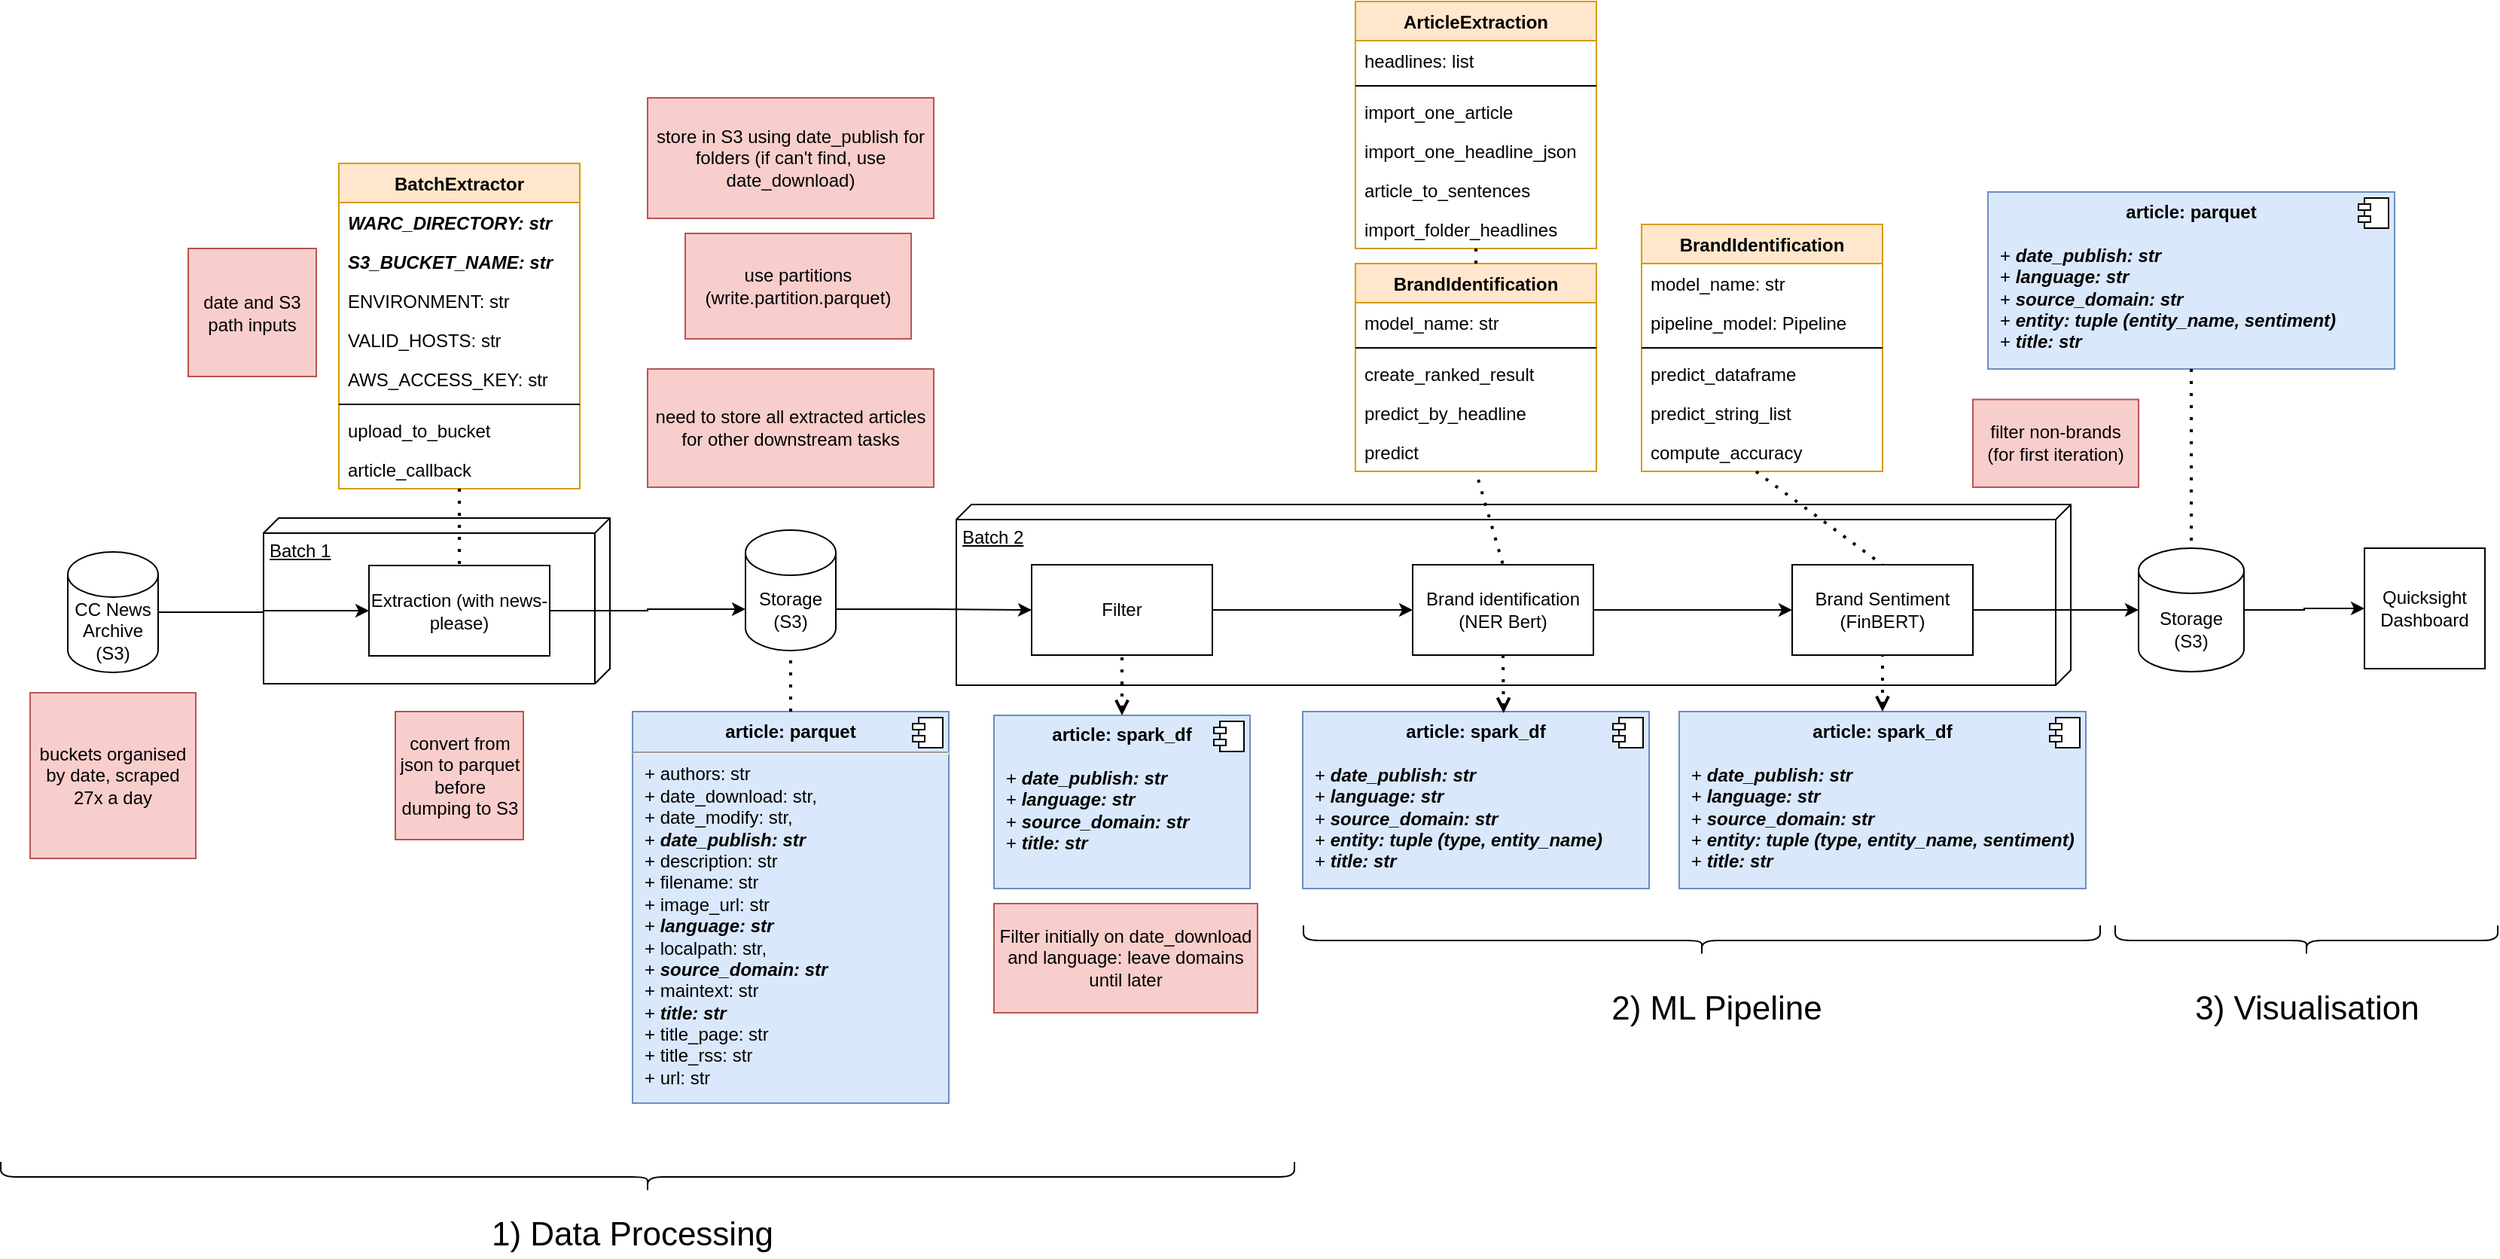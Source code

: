 <mxfile version="17.4.1" type="github"><diagram name="Page-1" id="5f0bae14-7c28-e335-631c-24af17079c00"><mxGraphModel dx="1038" dy="555" grid="1" gridSize="10" guides="1" tooltips="1" connect="1" arrows="1" fold="1" page="1" pageScale="1" pageWidth="1700" pageHeight="1100" background="none" math="0" shadow="0"><root><mxCell id="0"/><mxCell id="1" parent="0"/><mxCell id="iABJywx21LI4nu8iP5fn-55" value="Batch 2" style="verticalAlign=top;align=left;spacingTop=8;spacingLeft=2;spacingRight=12;shape=cube;size=10;direction=south;fontStyle=4;html=1;fontColor=none;strokeColor=default;" parent="1" vertex="1"><mxGeometry x="655" y="698" width="740" height="120" as="geometry"/></mxCell><mxCell id="iABJywx21LI4nu8iP5fn-29" value="BatchExtractor" style="swimlane;fontStyle=1;align=center;verticalAlign=top;childLayout=stackLayout;horizontal=1;startSize=26;horizontalStack=0;resizeParent=1;resizeParentMax=0;resizeLast=0;collapsible=1;marginBottom=0;strokeColor=#d79b00;fillColor=#ffe6cc;" parent="1" vertex="1"><mxGeometry x="245" y="471.5" width="160" height="216" as="geometry"/></mxCell><mxCell id="iABJywx21LI4nu8iP5fn-38" value="WARC_DIRECTORY: str" style="text;strokeColor=none;fillColor=none;align=left;verticalAlign=top;spacingLeft=4;spacingRight=4;overflow=hidden;rotatable=0;points=[[0,0.5],[1,0.5]];portConstraint=eastwest;fontColor=none;fontStyle=3" parent="iABJywx21LI4nu8iP5fn-29" vertex="1"><mxGeometry y="26" width="160" height="26" as="geometry"/></mxCell><mxCell id="iABJywx21LI4nu8iP5fn-40" value="S3_BUCKET_NAME: str" style="text;strokeColor=none;fillColor=none;align=left;verticalAlign=top;spacingLeft=4;spacingRight=4;overflow=hidden;rotatable=0;points=[[0,0.5],[1,0.5]];portConstraint=eastwest;fontColor=none;fontStyle=3" parent="iABJywx21LI4nu8iP5fn-29" vertex="1"><mxGeometry y="52" width="160" height="26" as="geometry"/></mxCell><mxCell id="iABJywx21LI4nu8iP5fn-30" value="ENVIRONMENT: str" style="text;strokeColor=none;fillColor=none;align=left;verticalAlign=top;spacingLeft=4;spacingRight=4;overflow=hidden;rotatable=0;points=[[0,0.5],[1,0.5]];portConstraint=eastwest;fontColor=none;" parent="iABJywx21LI4nu8iP5fn-29" vertex="1"><mxGeometry y="78" width="160" height="26" as="geometry"/></mxCell><mxCell id="iABJywx21LI4nu8iP5fn-41" value="VALID_HOSTS: str" style="text;strokeColor=none;fillColor=none;align=left;verticalAlign=top;spacingLeft=4;spacingRight=4;overflow=hidden;rotatable=0;points=[[0,0.5],[1,0.5]];portConstraint=eastwest;fontColor=none;" parent="iABJywx21LI4nu8iP5fn-29" vertex="1"><mxGeometry y="104" width="160" height="26" as="geometry"/></mxCell><mxCell id="iABJywx21LI4nu8iP5fn-39" value="AWS_ACCESS_KEY: str" style="text;strokeColor=none;fillColor=none;align=left;verticalAlign=top;spacingLeft=4;spacingRight=4;overflow=hidden;rotatable=0;points=[[0,0.5],[1,0.5]];portConstraint=eastwest;fontColor=none;" parent="iABJywx21LI4nu8iP5fn-29" vertex="1"><mxGeometry y="130" width="160" height="26" as="geometry"/></mxCell><mxCell id="iABJywx21LI4nu8iP5fn-31" value="" style="line;strokeWidth=1;fillColor=none;align=left;verticalAlign=middle;spacingTop=-1;spacingLeft=3;spacingRight=3;rotatable=0;labelPosition=right;points=[];portConstraint=eastwest;fontColor=none;" parent="iABJywx21LI4nu8iP5fn-29" vertex="1"><mxGeometry y="156" width="160" height="8" as="geometry"/></mxCell><mxCell id="iABJywx21LI4nu8iP5fn-32" value="upload_to_bucket" style="text;strokeColor=none;fillColor=none;align=left;verticalAlign=top;spacingLeft=4;spacingRight=4;overflow=hidden;rotatable=0;points=[[0,0.5],[1,0.5]];portConstraint=eastwest;fontColor=none;" parent="iABJywx21LI4nu8iP5fn-29" vertex="1"><mxGeometry y="164" width="160" height="26" as="geometry"/></mxCell><mxCell id="iABJywx21LI4nu8iP5fn-42" value="article_callback" style="text;strokeColor=none;fillColor=none;align=left;verticalAlign=top;spacingLeft=4;spacingRight=4;overflow=hidden;rotatable=0;points=[[0,0.5],[1,0.5]];portConstraint=eastwest;fontColor=none;" parent="iABJywx21LI4nu8iP5fn-29" vertex="1"><mxGeometry y="190" width="160" height="26" as="geometry"/></mxCell><mxCell id="iABJywx21LI4nu8iP5fn-1" value="CC News Archive (S3)" style="shape=cylinder3;whiteSpace=wrap;html=1;boundedLbl=1;backgroundOutline=1;size=15;" parent="1" vertex="1"><mxGeometry x="65" y="729.5" width="60" height="80" as="geometry"/></mxCell><mxCell id="MTcgc8abUa8LWgHGGTNM-62" style="edgeStyle=orthogonalEdgeStyle;rounded=0;orthogonalLoop=1;jettySize=auto;html=1;exitX=1;exitY=0;exitDx=0;exitDy=52.5;exitPerimeter=0;entryX=0;entryY=0.5;entryDx=0;entryDy=0;fontColor=none;" parent="1" source="iABJywx21LI4nu8iP5fn-4" target="MTcgc8abUa8LWgHGGTNM-58" edge="1"><mxGeometry relative="1" as="geometry"/></mxCell><mxCell id="iABJywx21LI4nu8iP5fn-4" value="Storage (S3)" style="shape=cylinder3;whiteSpace=wrap;html=1;boundedLbl=1;backgroundOutline=1;size=15;" parent="1" vertex="1"><mxGeometry x="515" y="715" width="60" height="80" as="geometry"/></mxCell><mxCell id="iABJywx21LI4nu8iP5fn-8" value="Storage (S3)" style="shape=cylinder3;whiteSpace=wrap;html=1;boundedLbl=1;backgroundOutline=1;size=15;" parent="1" vertex="1"><mxGeometry x="1440" y="727" width="70" height="82" as="geometry"/></mxCell><mxCell id="iABJywx21LI4nu8iP5fn-14" value="Quicksight Dashboard" style="whiteSpace=wrap;html=1;aspect=fixed;fontColor=none;" parent="1" vertex="1"><mxGeometry x="1590" y="727" width="80" height="80" as="geometry"/></mxCell><mxCell id="iABJywx21LI4nu8iP5fn-15" value="" style="endArrow=classic;html=1;rounded=0;fontColor=none;entryX=0;entryY=0.5;entryDx=0;entryDy=0;exitX=1;exitY=0.5;exitDx=0;exitDy=0;exitPerimeter=0;edgeStyle=orthogonalEdgeStyle;" parent="1" source="iABJywx21LI4nu8iP5fn-8" target="iABJywx21LI4nu8iP5fn-14" edge="1"><mxGeometry width="50" height="50" relative="1" as="geometry"><mxPoint x="970" y="650" as="sourcePoint"/><mxPoint x="1090" y="650" as="targetPoint"/></mxGeometry></mxCell><mxCell id="iABJywx21LI4nu8iP5fn-43" value="Batch 1" style="verticalAlign=top;align=left;spacingTop=8;spacingLeft=2;spacingRight=12;shape=cube;size=10;direction=south;fontStyle=4;html=1;fontColor=none;strokeColor=default;" parent="1" vertex="1"><mxGeometry x="195" y="707" width="230" height="110" as="geometry"/></mxCell><mxCell id="iABJywx21LI4nu8iP5fn-60" value="" style="endArrow=none;dashed=1;html=1;dashPattern=1 3;strokeWidth=2;rounded=0;fontColor=none;entryX=0.5;entryY=0;entryDx=0;entryDy=0;" parent="1" source="iABJywx21LI4nu8iP5fn-42" target="MTcgc8abUa8LWgHGGTNM-57" edge="1"><mxGeometry width="50" height="50" relative="1" as="geometry"><mxPoint x="535" y="537" as="sourcePoint"/><mxPoint x="245" y="607" as="targetPoint"/></mxGeometry></mxCell><mxCell id="iABJywx21LI4nu8iP5fn-61" value="ArticleExtraction" style="swimlane;fontStyle=1;align=center;verticalAlign=top;childLayout=stackLayout;horizontal=1;startSize=26;horizontalStack=0;resizeParent=1;resizeParentMax=0;resizeLast=0;collapsible=1;marginBottom=0;strokeColor=#d79b00;fillColor=#ffe6cc;" parent="1" vertex="1"><mxGeometry x="920" y="364" width="160" height="164" as="geometry"/></mxCell><mxCell id="iABJywx21LI4nu8iP5fn-62" value="headlines: list" style="text;strokeColor=none;fillColor=none;align=left;verticalAlign=top;spacingLeft=4;spacingRight=4;overflow=hidden;rotatable=0;points=[[0,0.5],[1,0.5]];portConstraint=eastwest;fontColor=none;" parent="iABJywx21LI4nu8iP5fn-61" vertex="1"><mxGeometry y="26" width="160" height="26" as="geometry"/></mxCell><mxCell id="iABJywx21LI4nu8iP5fn-67" value="" style="line;strokeWidth=1;fillColor=none;align=left;verticalAlign=middle;spacingTop=-1;spacingLeft=3;spacingRight=3;rotatable=0;labelPosition=right;points=[];portConstraint=eastwest;fontColor=none;" parent="iABJywx21LI4nu8iP5fn-61" vertex="1"><mxGeometry y="52" width="160" height="8" as="geometry"/></mxCell><mxCell id="iABJywx21LI4nu8iP5fn-68" value="import_one_article" style="text;strokeColor=none;fillColor=none;align=left;verticalAlign=top;spacingLeft=4;spacingRight=4;overflow=hidden;rotatable=0;points=[[0,0.5],[1,0.5]];portConstraint=eastwest;fontColor=none;" parent="iABJywx21LI4nu8iP5fn-61" vertex="1"><mxGeometry y="60" width="160" height="26" as="geometry"/></mxCell><mxCell id="iABJywx21LI4nu8iP5fn-69" value="import_one_headline_json" style="text;strokeColor=none;fillColor=none;align=left;verticalAlign=top;spacingLeft=4;spacingRight=4;overflow=hidden;rotatable=0;points=[[0,0.5],[1,0.5]];portConstraint=eastwest;fontColor=none;" parent="iABJywx21LI4nu8iP5fn-61" vertex="1"><mxGeometry y="86" width="160" height="26" as="geometry"/></mxCell><mxCell id="iABJywx21LI4nu8iP5fn-71" value="article_to_sentences" style="text;strokeColor=none;fillColor=none;align=left;verticalAlign=top;spacingLeft=4;spacingRight=4;overflow=hidden;rotatable=0;points=[[0,0.5],[1,0.5]];portConstraint=eastwest;fontColor=none;" parent="iABJywx21LI4nu8iP5fn-61" vertex="1"><mxGeometry y="112" width="160" height="26" as="geometry"/></mxCell><mxCell id="iABJywx21LI4nu8iP5fn-70" value="import_folder_headlines" style="text;strokeColor=none;fillColor=none;align=left;verticalAlign=top;spacingLeft=4;spacingRight=4;overflow=hidden;rotatable=0;points=[[0,0.5],[1,0.5]];portConstraint=eastwest;fontColor=none;" parent="iABJywx21LI4nu8iP5fn-61" vertex="1"><mxGeometry y="138" width="160" height="26" as="geometry"/></mxCell><mxCell id="iABJywx21LI4nu8iP5fn-72" value="BrandIdentification" style="swimlane;fontStyle=1;align=center;verticalAlign=top;childLayout=stackLayout;horizontal=1;startSize=26;horizontalStack=0;resizeParent=1;resizeParentMax=0;resizeLast=0;collapsible=1;marginBottom=0;strokeColor=#d79b00;fillColor=#ffe6cc;" parent="1" vertex="1"><mxGeometry x="920" y="538" width="160" height="138" as="geometry"/></mxCell><mxCell id="iABJywx21LI4nu8iP5fn-73" value="model_name: str" style="text;strokeColor=none;fillColor=none;align=left;verticalAlign=top;spacingLeft=4;spacingRight=4;overflow=hidden;rotatable=0;points=[[0,0.5],[1,0.5]];portConstraint=eastwest;fontColor=none;" parent="iABJywx21LI4nu8iP5fn-72" vertex="1"><mxGeometry y="26" width="160" height="26" as="geometry"/></mxCell><mxCell id="iABJywx21LI4nu8iP5fn-74" value="" style="line;strokeWidth=1;fillColor=none;align=left;verticalAlign=middle;spacingTop=-1;spacingLeft=3;spacingRight=3;rotatable=0;labelPosition=right;points=[];portConstraint=eastwest;fontColor=none;" parent="iABJywx21LI4nu8iP5fn-72" vertex="1"><mxGeometry y="52" width="160" height="8" as="geometry"/></mxCell><mxCell id="iABJywx21LI4nu8iP5fn-75" value="create_ranked_result" style="text;strokeColor=none;fillColor=none;align=left;verticalAlign=top;spacingLeft=4;spacingRight=4;overflow=hidden;rotatable=0;points=[[0,0.5],[1,0.5]];portConstraint=eastwest;fontColor=none;" parent="iABJywx21LI4nu8iP5fn-72" vertex="1"><mxGeometry y="60" width="160" height="26" as="geometry"/></mxCell><mxCell id="iABJywx21LI4nu8iP5fn-76" value="predict_by_headline" style="text;strokeColor=none;fillColor=none;align=left;verticalAlign=top;spacingLeft=4;spacingRight=4;overflow=hidden;rotatable=0;points=[[0,0.5],[1,0.5]];portConstraint=eastwest;fontColor=none;" parent="iABJywx21LI4nu8iP5fn-72" vertex="1"><mxGeometry y="86" width="160" height="26" as="geometry"/></mxCell><mxCell id="iABJywx21LI4nu8iP5fn-77" value="predict" style="text;strokeColor=none;fillColor=none;align=left;verticalAlign=top;spacingLeft=4;spacingRight=4;overflow=hidden;rotatable=0;points=[[0,0.5],[1,0.5]];portConstraint=eastwest;fontColor=none;" parent="iABJywx21LI4nu8iP5fn-72" vertex="1"><mxGeometry y="112" width="160" height="26" as="geometry"/></mxCell><mxCell id="iABJywx21LI4nu8iP5fn-79" value="BrandIdentification" style="swimlane;fontStyle=1;align=center;verticalAlign=top;childLayout=stackLayout;horizontal=1;startSize=26;horizontalStack=0;resizeParent=1;resizeParentMax=0;resizeLast=0;collapsible=1;marginBottom=0;strokeColor=#d79b00;fillColor=#ffe6cc;" parent="1" vertex="1"><mxGeometry x="1110" y="512" width="160" height="164" as="geometry"/></mxCell><mxCell id="iABJywx21LI4nu8iP5fn-80" value="model_name: str" style="text;strokeColor=none;fillColor=none;align=left;verticalAlign=top;spacingLeft=4;spacingRight=4;overflow=hidden;rotatable=0;points=[[0,0.5],[1,0.5]];portConstraint=eastwest;fontColor=none;" parent="iABJywx21LI4nu8iP5fn-79" vertex="1"><mxGeometry y="26" width="160" height="26" as="geometry"/></mxCell><mxCell id="iABJywx21LI4nu8iP5fn-85" value="pipeline_model: Pipeline" style="text;strokeColor=none;fillColor=none;align=left;verticalAlign=top;spacingLeft=4;spacingRight=4;overflow=hidden;rotatable=0;points=[[0,0.5],[1,0.5]];portConstraint=eastwest;fontColor=none;" parent="iABJywx21LI4nu8iP5fn-79" vertex="1"><mxGeometry y="52" width="160" height="26" as="geometry"/></mxCell><mxCell id="iABJywx21LI4nu8iP5fn-81" value="" style="line;strokeWidth=1;fillColor=none;align=left;verticalAlign=middle;spacingTop=-1;spacingLeft=3;spacingRight=3;rotatable=0;labelPosition=right;points=[];portConstraint=eastwest;fontColor=none;" parent="iABJywx21LI4nu8iP5fn-79" vertex="1"><mxGeometry y="78" width="160" height="8" as="geometry"/></mxCell><mxCell id="iABJywx21LI4nu8iP5fn-82" value="predict_dataframe" style="text;strokeColor=none;fillColor=none;align=left;verticalAlign=top;spacingLeft=4;spacingRight=4;overflow=hidden;rotatable=0;points=[[0,0.5],[1,0.5]];portConstraint=eastwest;fontColor=none;" parent="iABJywx21LI4nu8iP5fn-79" vertex="1"><mxGeometry y="86" width="160" height="26" as="geometry"/></mxCell><mxCell id="iABJywx21LI4nu8iP5fn-83" value="predict_string_list" style="text;strokeColor=none;fillColor=none;align=left;verticalAlign=top;spacingLeft=4;spacingRight=4;overflow=hidden;rotatable=0;points=[[0,0.5],[1,0.5]];portConstraint=eastwest;fontColor=none;" parent="iABJywx21LI4nu8iP5fn-79" vertex="1"><mxGeometry y="112" width="160" height="26" as="geometry"/></mxCell><mxCell id="iABJywx21LI4nu8iP5fn-84" value="compute_accuracy" style="text;strokeColor=none;fillColor=none;align=left;verticalAlign=top;spacingLeft=4;spacingRight=4;overflow=hidden;rotatable=0;points=[[0,0.5],[1,0.5]];portConstraint=eastwest;fontColor=none;" parent="iABJywx21LI4nu8iP5fn-79" vertex="1"><mxGeometry y="138" width="160" height="26" as="geometry"/></mxCell><mxCell id="iABJywx21LI4nu8iP5fn-86" value="" style="endArrow=none;dashed=1;html=1;dashPattern=1 3;strokeWidth=2;rounded=0;fontColor=none;entryX=0.5;entryY=0;entryDx=0;entryDy=0;" parent="1" source="iABJywx21LI4nu8iP5fn-70" target="iABJywx21LI4nu8iP5fn-72" edge="1"><mxGeometry width="50" height="50" relative="1" as="geometry"><mxPoint x="990" y="478" as="sourcePoint"/><mxPoint x="973" y="528" as="targetPoint"/></mxGeometry></mxCell><mxCell id="iABJywx21LI4nu8iP5fn-87" value="" style="endArrow=none;dashed=1;html=1;dashPattern=1 3;strokeWidth=2;rounded=0;fontColor=none;entryX=0.5;entryY=0;entryDx=0;entryDy=0;exitX=0.51;exitY=1.213;exitDx=0;exitDy=0;exitPerimeter=0;" parent="1" source="iABJywx21LI4nu8iP5fn-77" target="MTcgc8abUa8LWgHGGTNM-28" edge="1"><mxGeometry width="50" height="50" relative="1" as="geometry"><mxPoint x="747.64" y="205.562" as="sourcePoint"/><mxPoint x="615" y="358" as="targetPoint"/></mxGeometry></mxCell><mxCell id="iABJywx21LI4nu8iP5fn-89" value="" style="endArrow=none;dashed=1;html=1;dashPattern=1 3;strokeWidth=2;rounded=0;fontColor=none;entryX=0.5;entryY=0;entryDx=0;entryDy=0;exitX=0.475;exitY=1.006;exitDx=0;exitDy=0;exitPerimeter=0;" parent="1" source="iABJywx21LI4nu8iP5fn-84" target="MTcgc8abUa8LWgHGGTNM-45" edge="1"><mxGeometry width="50" height="50" relative="1" as="geometry"><mxPoint x="885" y="225.0" as="sourcePoint"/><mxPoint x="615" y="358" as="targetPoint"/></mxGeometry></mxCell><mxCell id="iABJywx21LI4nu8iP5fn-90" value="&lt;p style=&quot;margin: 0px ; margin-top: 6px ; text-align: center&quot;&gt;&lt;b&gt;article: parquet&lt;/b&gt;&lt;/p&gt;&lt;hr&gt;&lt;p style=&quot;margin: 0px ; margin-left: 8px&quot;&gt;+ authors: str&lt;br&gt;+ d&lt;span&gt;ate_download: str,&amp;nbsp;&lt;/span&gt;&lt;/p&gt;&lt;p style=&quot;margin: 0px ; margin-left: 8px&quot;&gt;&lt;span&gt;+ date_modify: str,&amp;nbsp;&lt;/span&gt;&lt;/p&gt;&lt;p style=&quot;margin: 0px ; margin-left: 8px&quot;&gt;+&lt;b&gt; &lt;i&gt;date_publish: str&lt;/i&gt;&lt;/b&gt;&lt;/p&gt;&lt;p style=&quot;margin: 0px ; margin-left: 8px&quot;&gt;&lt;span&gt;+ description: str&lt;/span&gt;&lt;/p&gt;&lt;p style=&quot;margin: 0px ; margin-left: 8px&quot;&gt;&lt;span&gt;+ filename: str&lt;/span&gt;&lt;/p&gt;&lt;p style=&quot;margin: 0px ; margin-left: 8px&quot;&gt;&lt;span&gt;+ image_url: str&lt;/span&gt;&lt;/p&gt;&lt;p style=&quot;margin: 0px ; margin-left: 8px&quot;&gt;+ &lt;b&gt;&lt;i&gt;language: str&lt;/i&gt;&lt;/b&gt;&lt;/p&gt;&lt;p style=&quot;margin: 0px ; margin-left: 8px&quot;&gt;&lt;span&gt;+ localpath: str,&amp;nbsp;&lt;/span&gt;&lt;/p&gt;&lt;p style=&quot;margin: 0px ; margin-left: 8px&quot;&gt;+ &lt;b&gt;&lt;i&gt;source_domain: str&lt;/i&gt;&amp;nbsp;&lt;/b&gt;&lt;/p&gt;&lt;p style=&quot;margin: 0px ; margin-left: 8px&quot;&gt;&lt;span&gt;+ maintext: str&lt;/span&gt;&lt;/p&gt;&lt;p style=&quot;margin: 0px ; margin-left: 8px&quot;&gt;+ &lt;b&gt;&lt;i&gt;title: str&lt;/i&gt;&lt;/b&gt;&lt;/p&gt;&lt;p style=&quot;margin: 0px ; margin-left: 8px&quot;&gt;&lt;span&gt;+ title_page: str&lt;/span&gt;&lt;/p&gt;&lt;p style=&quot;margin: 0px ; margin-left: 8px&quot;&gt;&lt;span&gt;+ title_rss: str&lt;/span&gt;&lt;/p&gt;&lt;p style=&quot;margin: 0px ; margin-left: 8px&quot;&gt;&lt;span&gt;+ url: str&lt;/span&gt;&lt;/p&gt;" style="align=left;overflow=fill;html=1;dropTarget=0;strokeColor=#6c8ebf;fillColor=#dae8fc;" parent="1" vertex="1"><mxGeometry x="440" y="835.5" width="210" height="260" as="geometry"/></mxCell><mxCell id="iABJywx21LI4nu8iP5fn-91" value="" style="shape=component;jettyWidth=8;jettyHeight=4;fontColor=none;strokeColor=default;" parent="iABJywx21LI4nu8iP5fn-90" vertex="1"><mxGeometry x="1" width="20" height="20" relative="1" as="geometry"><mxPoint x="-24" y="4" as="offset"/></mxGeometry></mxCell><mxCell id="iABJywx21LI4nu8iP5fn-92" value="" style="endArrow=none;dashed=1;html=1;dashPattern=1 3;strokeWidth=2;rounded=0;fontColor=none;entryX=0.5;entryY=1;entryDx=0;entryDy=0;exitX=0.5;exitY=0;exitDx=0;exitDy=0;entryPerimeter=0;startArrow=none;startFill=0;" parent="1" source="iABJywx21LI4nu8iP5fn-90" target="iABJywx21LI4nu8iP5fn-4" edge="1"><mxGeometry width="50" height="50" relative="1" as="geometry"><mxPoint x="315.64" y="659.28" as="sourcePoint"/><mxPoint x="555" y="1238" as="targetPoint"/></mxGeometry></mxCell><mxCell id="MTcgc8abUa8LWgHGGTNM-3" value="buckets organised by date, scraped 27x a day" style="whiteSpace=wrap;html=1;aspect=fixed;strokeColor=#b85450;fillColor=#f8cecc;" parent="1" vertex="1"><mxGeometry x="40" y="823" width="110" height="110" as="geometry"/></mxCell><mxCell id="MTcgc8abUa8LWgHGGTNM-11" value="date and S3 path inputs" style="whiteSpace=wrap;html=1;aspect=fixed;strokeColor=#b85450;fillColor=#f8cecc;" parent="1" vertex="1"><mxGeometry x="145" y="528" width="85" height="85" as="geometry"/></mxCell><mxCell id="MTcgc8abUa8LWgHGGTNM-12" value="convert from json to parquet before dumping to S3" style="whiteSpace=wrap;html=1;aspect=fixed;strokeColor=#b85450;fillColor=#f8cecc;" parent="1" vertex="1"><mxGeometry x="282.5" y="835.5" width="85" height="85" as="geometry"/></mxCell><mxCell id="MTcgc8abUa8LWgHGGTNM-16" value="use partitions&lt;br&gt;(write.partition.parquet)" style="rounded=0;whiteSpace=wrap;html=1;strokeColor=#b85450;fillColor=#f8cecc;" parent="1" vertex="1"><mxGeometry x="475" y="518" width="150" height="70" as="geometry"/></mxCell><mxCell id="MTcgc8abUa8LWgHGGTNM-20" value="need to store all extracted articles for other downstream tasks" style="rounded=0;whiteSpace=wrap;html=1;strokeColor=#b85450;fillColor=#f8cecc;" parent="1" vertex="1"><mxGeometry x="450" y="608" width="190" height="78.5" as="geometry"/></mxCell><mxCell id="MTcgc8abUa8LWgHGGTNM-21" value="Filter initially on date_download and language: leave domains until later" style="rounded=0;whiteSpace=wrap;html=1;strokeColor=#b85450;fillColor=#f8cecc;" parent="1" vertex="1"><mxGeometry x="680" y="963" width="175" height="72.5" as="geometry"/></mxCell><mxCell id="MTcgc8abUa8LWgHGGTNM-23" value="store in S3 using date_publish for folders (if can't find, use date_download)" style="rounded=0;whiteSpace=wrap;html=1;strokeColor=#b85450;fillColor=#f8cecc;" parent="1" vertex="1"><mxGeometry x="450" y="428" width="190" height="80" as="geometry"/></mxCell><mxCell id="MTcgc8abUa8LWgHGGTNM-28" value="Brand identification&lt;br&gt;(NER Bert)" style="rounded=0;whiteSpace=wrap;html=1;fontColor=none;strokeColor=default;" parent="1" vertex="1"><mxGeometry x="958" y="738" width="120" height="60" as="geometry"/></mxCell><mxCell id="MTcgc8abUa8LWgHGGTNM-34" value="&lt;p style=&quot;margin: 0px ; margin-top: 6px ; text-align: center&quot;&gt;&lt;b&gt;article: spark_df&lt;/b&gt;&lt;/p&gt;&lt;p style=&quot;margin: 0px ; margin-left: 8px&quot;&gt;&lt;br&gt;&lt;/p&gt;&lt;p style=&quot;margin: 0px ; margin-left: 8px&quot;&gt;+&lt;b&gt; &lt;i&gt;date_publish: str&lt;/i&gt;&lt;/b&gt;&lt;/p&gt;&lt;p style=&quot;margin: 0px ; margin-left: 8px&quot;&gt;+ &lt;b&gt;&lt;i&gt;language: str&lt;/i&gt;&lt;/b&gt;&lt;/p&gt;&lt;p style=&quot;margin: 0px ; margin-left: 8px&quot;&gt;+ &lt;b&gt;&lt;i&gt;source_domain: str&lt;/i&gt;&amp;nbsp;&lt;/b&gt;&lt;/p&gt;&lt;p style=&quot;margin: 0px ; margin-left: 8px&quot;&gt;+ &lt;b&gt;&lt;i&gt;title: str&lt;/i&gt;&lt;/b&gt;&lt;/p&gt;" style="align=left;overflow=fill;html=1;dropTarget=0;strokeColor=#6c8ebf;fillColor=#dae8fc;" parent="1" vertex="1"><mxGeometry x="680" y="838" width="170" height="115" as="geometry"/></mxCell><mxCell id="MTcgc8abUa8LWgHGGTNM-35" value="" style="shape=component;jettyWidth=8;jettyHeight=4;fontColor=none;strokeColor=default;" parent="MTcgc8abUa8LWgHGGTNM-34" vertex="1"><mxGeometry x="1" width="20" height="20" relative="1" as="geometry"><mxPoint x="-24" y="4" as="offset"/></mxGeometry></mxCell><mxCell id="MTcgc8abUa8LWgHGGTNM-36" value="&lt;p style=&quot;margin: 0px ; margin-top: 6px ; text-align: center&quot;&gt;&lt;b&gt;article: spark_df&lt;/b&gt;&lt;/p&gt;&lt;p style=&quot;margin: 0px ; margin-left: 8px&quot;&gt;&lt;br&gt;&lt;/p&gt;&lt;p style=&quot;margin: 0px ; margin-left: 8px&quot;&gt;+&lt;b&gt; &lt;i&gt;date_publish: str&lt;/i&gt;&lt;/b&gt;&lt;/p&gt;&lt;p style=&quot;margin: 0px 0px 0px 8px&quot;&gt;+&amp;nbsp;&lt;b&gt;&lt;i&gt;language: str&lt;/i&gt;&lt;/b&gt;&lt;/p&gt;&lt;p style=&quot;margin: 0px 0px 0px 8px&quot;&gt;+&amp;nbsp;&lt;b&gt;&lt;i&gt;source_domain: str&lt;/i&gt;&amp;nbsp;&lt;/b&gt;&lt;/p&gt;&lt;p style=&quot;margin: 0px ; margin-left: 8px&quot;&gt;+ &lt;b&gt;&lt;i&gt;entity: tuple (type, entity_name)&lt;/i&gt;&lt;/b&gt;&lt;/p&gt;&lt;p style=&quot;margin: 0px ; margin-left: 8px&quot;&gt;+ &lt;b&gt;&lt;i&gt;title: str&lt;/i&gt;&lt;/b&gt;&lt;/p&gt;" style="align=left;overflow=fill;html=1;dropTarget=0;strokeColor=#6c8ebf;fillColor=#dae8fc;" parent="1" vertex="1"><mxGeometry x="885" y="835.5" width="230" height="117.5" as="geometry"/></mxCell><mxCell id="MTcgc8abUa8LWgHGGTNM-37" value="" style="shape=component;jettyWidth=8;jettyHeight=4;fontColor=none;strokeColor=default;" parent="MTcgc8abUa8LWgHGGTNM-36" vertex="1"><mxGeometry x="1" width="20" height="20" relative="1" as="geometry"><mxPoint x="-24" y="4" as="offset"/></mxGeometry></mxCell><mxCell id="MTcgc8abUa8LWgHGGTNM-38" value="" style="endArrow=none;dashed=1;html=1;dashPattern=1 3;strokeWidth=2;rounded=0;fontColor=none;entryX=0.5;entryY=1;entryDx=0;entryDy=0;exitX=0.5;exitY=0;exitDx=0;exitDy=0;startArrow=open;startFill=0;" parent="1" source="MTcgc8abUa8LWgHGGTNM-34" target="MTcgc8abUa8LWgHGGTNM-58" edge="1"><mxGeometry width="50" height="50" relative="1" as="geometry"><mxPoint x="565" y="948" as="sourcePoint"/><mxPoint x="700" y="793" as="targetPoint"/></mxGeometry></mxCell><mxCell id="MTcgc8abUa8LWgHGGTNM-39" value="" style="endArrow=none;dashed=1;html=1;dashPattern=1 3;strokeWidth=2;rounded=0;fontColor=none;entryX=0.5;entryY=1;entryDx=0;entryDy=0;exitX=0.58;exitY=0.008;exitDx=0;exitDy=0;exitPerimeter=0;startArrow=open;startFill=0;" parent="1" source="MTcgc8abUa8LWgHGGTNM-36" target="MTcgc8abUa8LWgHGGTNM-28" edge="1"><mxGeometry width="50" height="50" relative="1" as="geometry"><mxPoint x="780" y="888" as="sourcePoint"/><mxPoint x="969.44" y="800.88" as="targetPoint"/></mxGeometry></mxCell><mxCell id="MTcgc8abUa8LWgHGGTNM-40" value="" style="edgeStyle=orthogonalEdgeStyle;rounded=0;orthogonalLoop=1;jettySize=auto;html=1;fontColor=none;entryX=0;entryY=0.5;entryDx=0;entryDy=0;exitX=1;exitY=0.5;exitDx=0;exitDy=0;" parent="1" source="MTcgc8abUa8LWgHGGTNM-28" target="MTcgc8abUa8LWgHGGTNM-45" edge="1"><mxGeometry relative="1" as="geometry"><mxPoint x="735" y="778" as="sourcePoint"/><mxPoint x="935" y="768" as="targetPoint"/></mxGeometry></mxCell><mxCell id="MTcgc8abUa8LWgHGGTNM-45" value="Brand Sentiment&lt;br&gt;(FinBERT)" style="rounded=0;whiteSpace=wrap;html=1;fontColor=none;strokeColor=default;" parent="1" vertex="1"><mxGeometry x="1210" y="738" width="120" height="60" as="geometry"/></mxCell><mxCell id="MTcgc8abUa8LWgHGGTNM-49" value="&lt;p style=&quot;margin: 0px ; margin-top: 6px ; text-align: center&quot;&gt;&lt;b&gt;article: spark_df&lt;/b&gt;&lt;/p&gt;&lt;p style=&quot;margin: 0px ; margin-left: 8px&quot;&gt;&lt;br&gt;&lt;/p&gt;&lt;p style=&quot;margin: 0px ; margin-left: 8px&quot;&gt;+&lt;b&gt; &lt;i&gt;date_publish: str&lt;/i&gt;&lt;/b&gt;&lt;/p&gt;&lt;p style=&quot;margin: 0px 0px 0px 8px&quot;&gt;+&amp;nbsp;&lt;b&gt;&lt;i&gt;language: str&lt;/i&gt;&lt;/b&gt;&lt;/p&gt;&lt;p style=&quot;margin: 0px 0px 0px 8px&quot;&gt;+&amp;nbsp;&lt;b&gt;&lt;i&gt;source_domain: str&lt;/i&gt;&amp;nbsp;&lt;/b&gt;&lt;/p&gt;&lt;p style=&quot;margin: 0px ; margin-left: 8px&quot;&gt;+ &lt;b&gt;&lt;i&gt;entity: tuple (type, entity_name, sentiment)&lt;/i&gt;&lt;/b&gt;&lt;/p&gt;&lt;p style=&quot;margin: 0px ; margin-left: 8px&quot;&gt;+ &lt;b&gt;&lt;i&gt;title: str&lt;/i&gt;&lt;/b&gt;&lt;/p&gt;" style="align=left;overflow=fill;html=1;dropTarget=0;strokeColor=#6c8ebf;fillColor=#dae8fc;" parent="1" vertex="1"><mxGeometry x="1135" y="835.5" width="270" height="117.5" as="geometry"/></mxCell><mxCell id="MTcgc8abUa8LWgHGGTNM-50" value="" style="shape=component;jettyWidth=8;jettyHeight=4;fontColor=none;strokeColor=default;" parent="MTcgc8abUa8LWgHGGTNM-49" vertex="1"><mxGeometry x="1" width="20" height="20" relative="1" as="geometry"><mxPoint x="-24" y="4" as="offset"/></mxGeometry></mxCell><mxCell id="MTcgc8abUa8LWgHGGTNM-53" value="" style="endArrow=none;dashed=1;html=1;dashPattern=1 3;strokeWidth=2;rounded=0;fontColor=none;entryX=0.5;entryY=1;entryDx=0;entryDy=0;exitX=0.5;exitY=0;exitDx=0;exitDy=0;startArrow=open;startFill=0;" parent="1" source="MTcgc8abUa8LWgHGGTNM-49" target="MTcgc8abUa8LWgHGGTNM-45" edge="1"><mxGeometry width="50" height="50" relative="1" as="geometry"><mxPoint x="1068.4" y="901.44" as="sourcePoint"/><mxPoint x="1255" y="798.0" as="targetPoint"/></mxGeometry></mxCell><mxCell id="MTcgc8abUa8LWgHGGTNM-54" value="" style="edgeStyle=orthogonalEdgeStyle;rounded=0;orthogonalLoop=1;jettySize=auto;html=1;fontColor=none;entryX=0;entryY=0.5;entryDx=0;entryDy=0;exitX=1;exitY=0.5;exitDx=0;exitDy=0;entryPerimeter=0;" parent="1" source="MTcgc8abUa8LWgHGGTNM-45" target="iABJywx21LI4nu8iP5fn-8" edge="1"><mxGeometry relative="1" as="geometry"><mxPoint x="1480" y="750.0" as="sourcePoint"/><mxPoint x="1460" y="790" as="targetPoint"/></mxGeometry></mxCell><mxCell id="MTcgc8abUa8LWgHGGTNM-57" value="Extraction (with news-please)" style="rounded=0;whiteSpace=wrap;html=1;fontColor=none;strokeColor=default;" parent="1" vertex="1"><mxGeometry x="265" y="738.5" width="120" height="60" as="geometry"/></mxCell><mxCell id="iABJywx21LI4nu8iP5fn-11" value="" style="endArrow=classic;html=1;rounded=0;fontColor=none;entryX=0;entryY=0;entryDx=0;entryDy=52.5;entryPerimeter=0;exitX=1;exitY=0.5;exitDx=0;exitDy=0;edgeStyle=orthogonalEdgeStyle;" parent="1" source="MTcgc8abUa8LWgHGGTNM-57" target="iABJywx21LI4nu8iP5fn-4" edge="1"><mxGeometry width="50" height="50" relative="1" as="geometry"><mxPoint x="425" y="828" as="sourcePoint"/><mxPoint x="565" y="848" as="targetPoint"/></mxGeometry></mxCell><mxCell id="MTcgc8abUa8LWgHGGTNM-61" style="edgeStyle=orthogonalEdgeStyle;rounded=0;orthogonalLoop=1;jettySize=auto;html=1;exitX=1;exitY=0.5;exitDx=0;exitDy=0;entryX=0;entryY=0.5;entryDx=0;entryDy=0;fontColor=none;" parent="1" source="MTcgc8abUa8LWgHGGTNM-58" target="MTcgc8abUa8LWgHGGTNM-28" edge="1"><mxGeometry relative="1" as="geometry"/></mxCell><mxCell id="MTcgc8abUa8LWgHGGTNM-58" value="Filter" style="rounded=0;whiteSpace=wrap;html=1;fontColor=none;strokeColor=default;" parent="1" vertex="1"><mxGeometry x="705" y="738" width="120" height="60" as="geometry"/></mxCell><mxCell id="iABJywx21LI4nu8iP5fn-10" style="edgeStyle=orthogonalEdgeStyle;rounded=0;orthogonalLoop=1;jettySize=auto;html=1;fontColor=none;entryX=0;entryY=0.5;entryDx=0;entryDy=0;" parent="1" source="iABJywx21LI4nu8iP5fn-1" target="MTcgc8abUa8LWgHGGTNM-57" edge="1"><mxGeometry relative="1" as="geometry"><mxPoint x="355" y="797" as="targetPoint"/></mxGeometry></mxCell><mxCell id="MTcgc8abUa8LWgHGGTNM-68" value="&lt;p style=&quot;margin: 0px ; margin-top: 6px ; text-align: center&quot;&gt;&lt;b&gt;article: parquet&lt;/b&gt;&lt;/p&gt;&lt;p style=&quot;margin: 0px ; margin-left: 8px&quot;&gt;&lt;br&gt;&lt;/p&gt;&lt;p style=&quot;margin: 0px ; margin-left: 8px&quot;&gt;+&lt;b&gt; &lt;i&gt;date_publish: str&lt;/i&gt;&lt;/b&gt;&lt;/p&gt;&lt;p style=&quot;margin: 0px 0px 0px 8px&quot;&gt;+&amp;nbsp;&lt;b&gt;&lt;i&gt;language: str&lt;/i&gt;&lt;/b&gt;&lt;/p&gt;&lt;p style=&quot;margin: 0px 0px 0px 8px&quot;&gt;+&amp;nbsp;&lt;b&gt;&lt;i&gt;source_domain: str&lt;/i&gt;&amp;nbsp;&lt;/b&gt;&lt;/p&gt;&lt;p style=&quot;margin: 0px ; margin-left: 8px&quot;&gt;+ &lt;b&gt;&lt;i&gt;entity: tuple (entity_name, sentiment)&lt;/i&gt;&lt;/b&gt;&lt;/p&gt;&lt;p style=&quot;margin: 0px ; margin-left: 8px&quot;&gt;+ &lt;b&gt;&lt;i&gt;title: str&lt;/i&gt;&lt;/b&gt;&lt;/p&gt;" style="align=left;overflow=fill;html=1;dropTarget=0;strokeColor=#6c8ebf;fillColor=#dae8fc;" parent="1" vertex="1"><mxGeometry x="1340" y="490.5" width="270" height="117.5" as="geometry"/></mxCell><mxCell id="MTcgc8abUa8LWgHGGTNM-69" value="" style="shape=component;jettyWidth=8;jettyHeight=4;fontColor=none;strokeColor=default;" parent="MTcgc8abUa8LWgHGGTNM-68" vertex="1"><mxGeometry x="1" width="20" height="20" relative="1" as="geometry"><mxPoint x="-24" y="4" as="offset"/></mxGeometry></mxCell><mxCell id="MTcgc8abUa8LWgHGGTNM-70" value="filter non-brands (for first iteration)" style="rounded=0;whiteSpace=wrap;html=1;strokeColor=#b85450;fillColor=#f8cecc;" parent="1" vertex="1"><mxGeometry x="1330" y="628.25" width="110" height="58.25" as="geometry"/></mxCell><mxCell id="MTcgc8abUa8LWgHGGTNM-71" value="" style="endArrow=none;dashed=1;html=1;dashPattern=1 3;strokeWidth=2;rounded=0;fontColor=none;entryX=0.5;entryY=0;entryDx=0;entryDy=0;exitX=0.5;exitY=1;exitDx=0;exitDy=0;entryPerimeter=0;startArrow=none;startFill=0;" parent="1" source="MTcgc8abUa8LWgHGGTNM-68" target="iABJywx21LI4nu8iP5fn-8" edge="1"><mxGeometry width="50" height="50" relative="1" as="geometry"><mxPoint x="1246" y="694.156" as="sourcePoint"/><mxPoint x="1505" y="760.0" as="targetPoint"/></mxGeometry></mxCell><mxCell id="MTcgc8abUa8LWgHGGTNM-75" value="" style="shape=curlyBracket;whiteSpace=wrap;html=1;rounded=1;flipH=1;fontColor=none;strokeColor=default;size=0.5;rotation=90;" parent="1" vertex="1"><mxGeometry x="440" y="715" width="20" height="859" as="geometry"/></mxCell><mxCell id="MTcgc8abUa8LWgHGGTNM-76" value="1) Data Processing" style="rounded=0;whiteSpace=wrap;html=1;fontColor=none;strokeColor=none;fontSize=22;" parent="1" vertex="1"><mxGeometry x="315" y="1168" width="250" height="30" as="geometry"/></mxCell><mxCell id="MTcgc8abUa8LWgHGGTNM-78" value="" style="shape=curlyBracket;whiteSpace=wrap;html=1;rounded=1;flipH=1;fontColor=none;strokeColor=default;size=0.5;rotation=90;" parent="1" vertex="1"><mxGeometry x="1140" y="723" width="20" height="529" as="geometry"/></mxCell><mxCell id="MTcgc8abUa8LWgHGGTNM-79" value="2) ML Pipeline" style="rounded=0;whiteSpace=wrap;html=1;fontColor=none;strokeColor=none;fontSize=22;" parent="1" vertex="1"><mxGeometry x="1035" y="1018" width="250" height="30" as="geometry"/></mxCell><mxCell id="MTcgc8abUa8LWgHGGTNM-80" value="" style="shape=curlyBracket;whiteSpace=wrap;html=1;rounded=1;flipH=1;fontColor=none;strokeColor=default;size=0.5;rotation=90;" parent="1" vertex="1"><mxGeometry x="1541.5" y="860.5" width="20" height="254" as="geometry"/></mxCell><mxCell id="MTcgc8abUa8LWgHGGTNM-81" value="3) Visualisation" style="rounded=0;whiteSpace=wrap;html=1;fontColor=none;strokeColor=none;fontSize=22;" parent="1" vertex="1"><mxGeometry x="1426.5" y="1018" width="250" height="30" as="geometry"/></mxCell></root></mxGraphModel></diagram></mxfile>